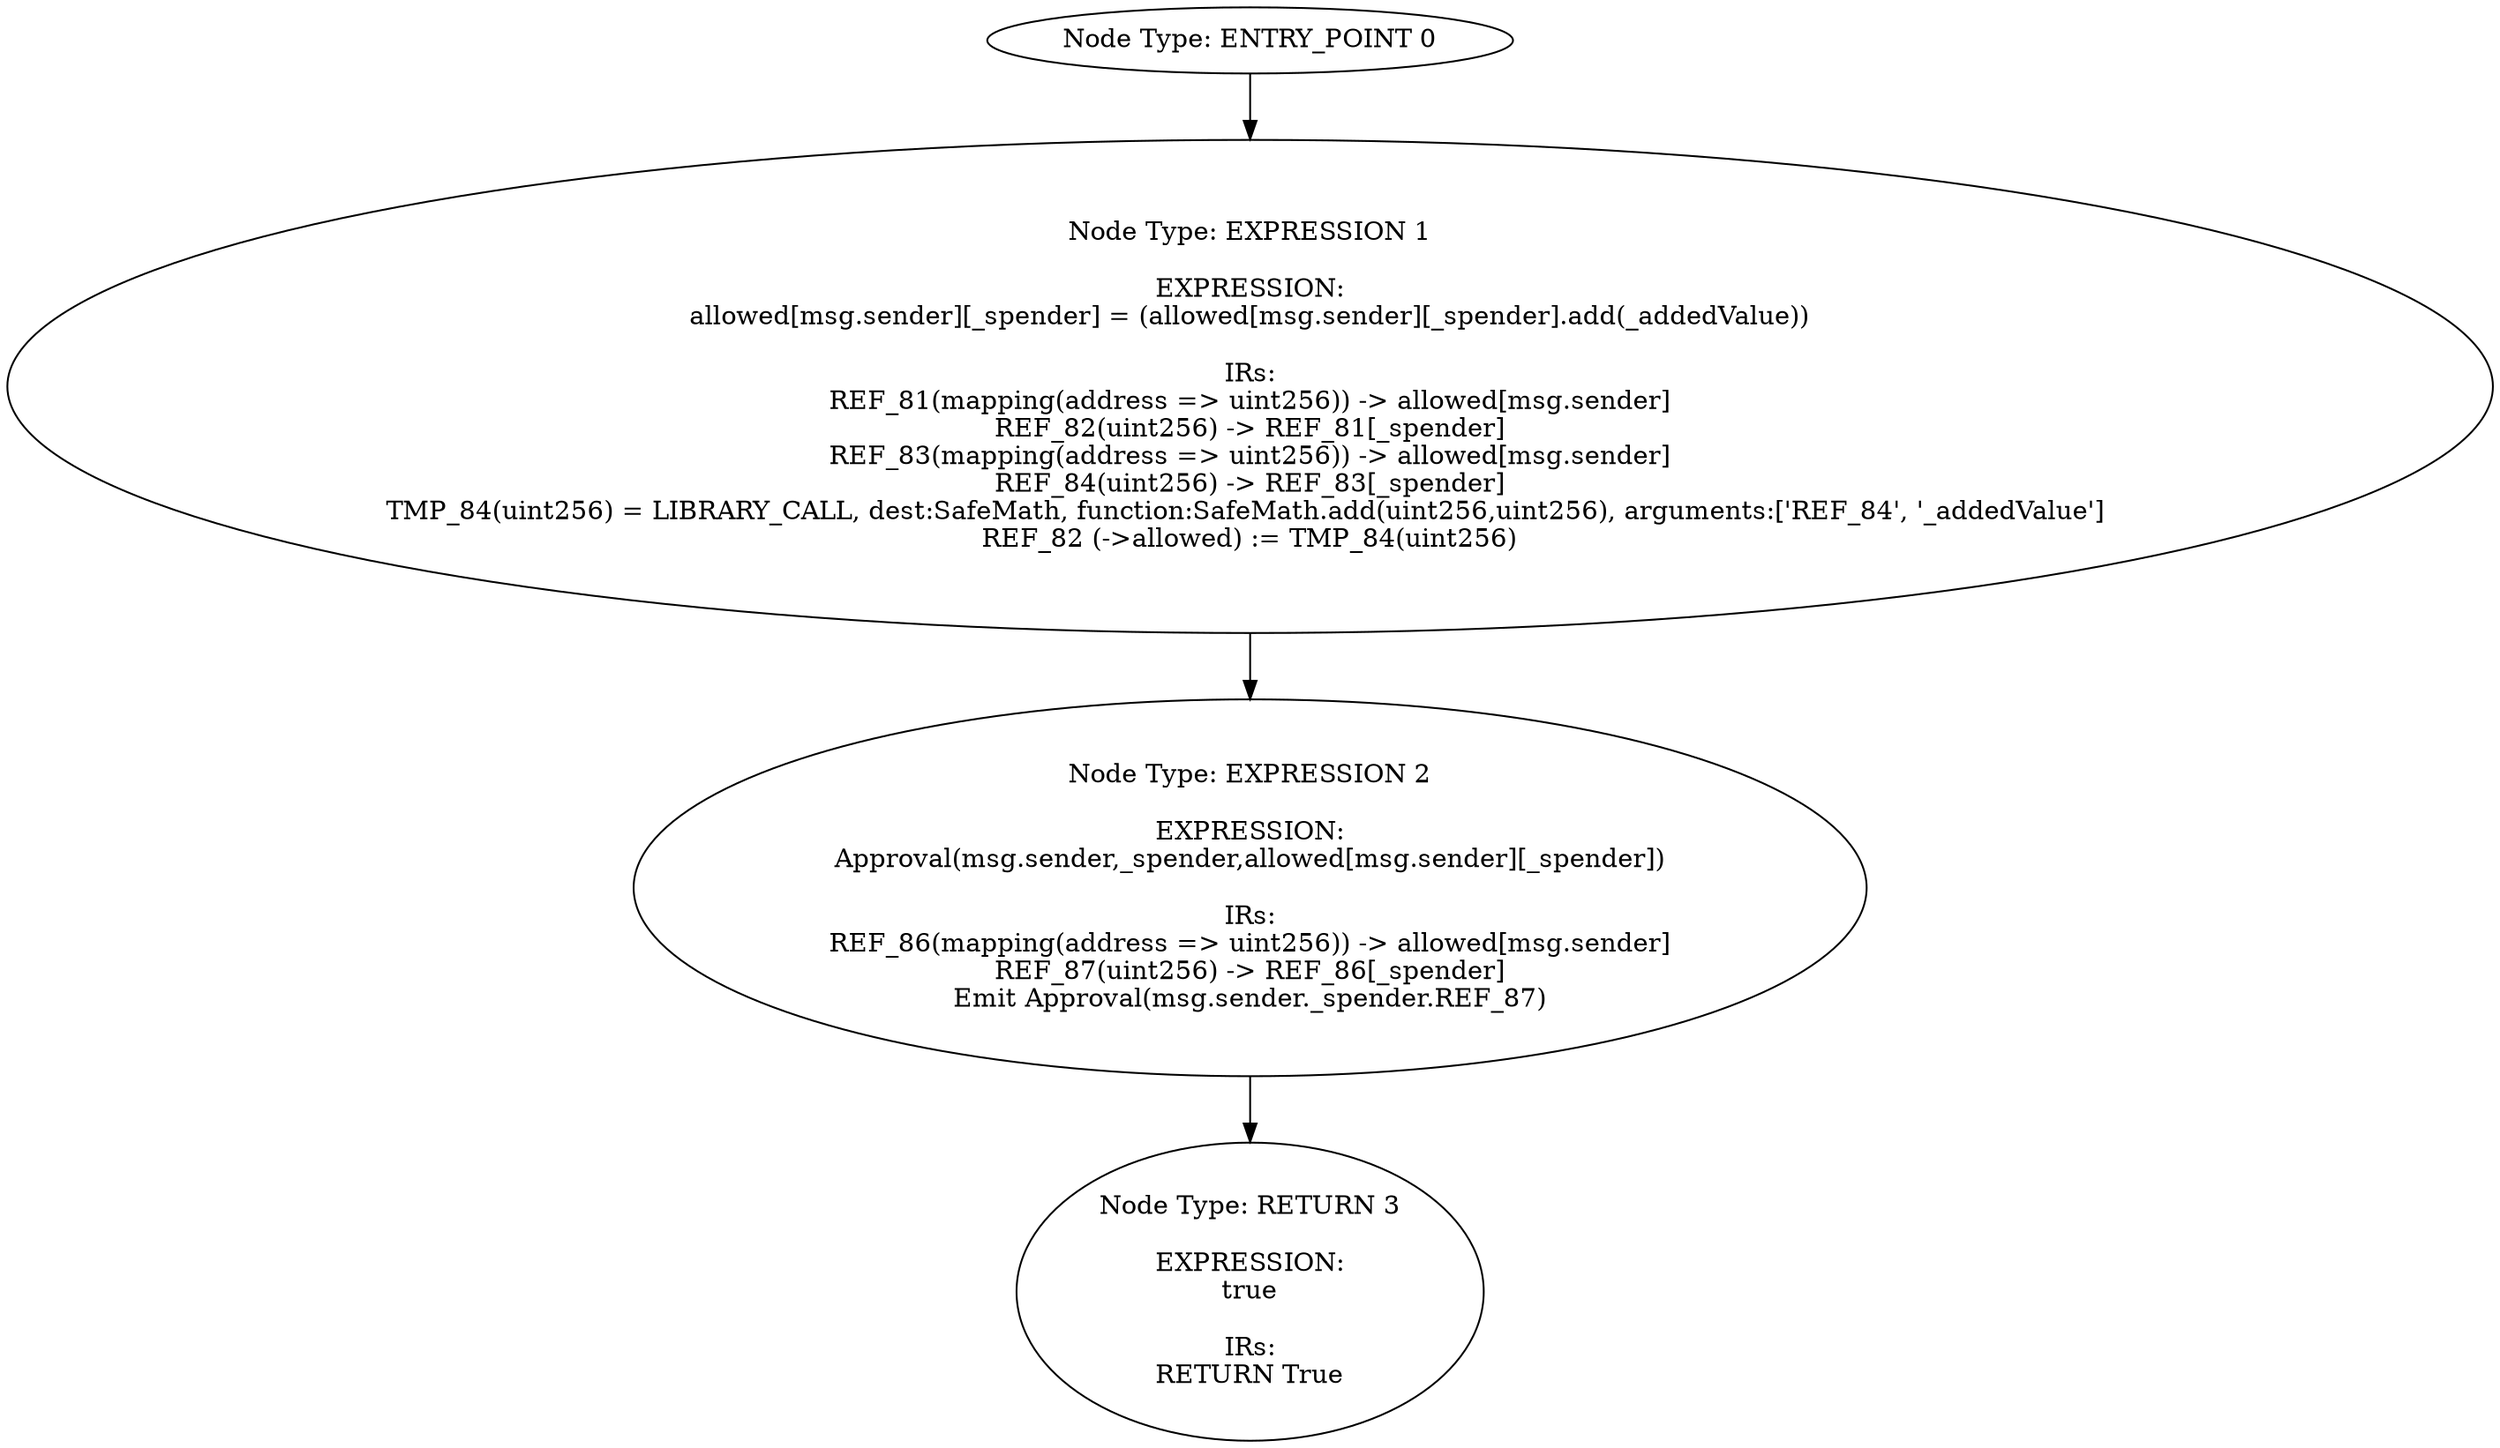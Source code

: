 digraph{
0[label="Node Type: ENTRY_POINT 0
"];
0->1;
1[label="Node Type: EXPRESSION 1

EXPRESSION:
allowed[msg.sender][_spender] = (allowed[msg.sender][_spender].add(_addedValue))

IRs:
REF_81(mapping(address => uint256)) -> allowed[msg.sender]
REF_82(uint256) -> REF_81[_spender]
REF_83(mapping(address => uint256)) -> allowed[msg.sender]
REF_84(uint256) -> REF_83[_spender]
TMP_84(uint256) = LIBRARY_CALL, dest:SafeMath, function:SafeMath.add(uint256,uint256), arguments:['REF_84', '_addedValue'] 
REF_82 (->allowed) := TMP_84(uint256)"];
1->2;
2[label="Node Type: EXPRESSION 2

EXPRESSION:
Approval(msg.sender,_spender,allowed[msg.sender][_spender])

IRs:
REF_86(mapping(address => uint256)) -> allowed[msg.sender]
REF_87(uint256) -> REF_86[_spender]
Emit Approval(msg.sender._spender.REF_87)"];
2->3;
3[label="Node Type: RETURN 3

EXPRESSION:
true

IRs:
RETURN True"];
}
